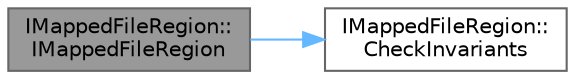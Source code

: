 digraph "IMappedFileRegion::IMappedFileRegion"
{
 // INTERACTIVE_SVG=YES
 // LATEX_PDF_SIZE
  bgcolor="transparent";
  edge [fontname=Helvetica,fontsize=10,labelfontname=Helvetica,labelfontsize=10];
  node [fontname=Helvetica,fontsize=10,shape=box,height=0.2,width=0.4];
  rankdir="LR";
  Node1 [id="Node000001",label="IMappedFileRegion::\lIMappedFileRegion",height=0.2,width=0.4,color="gray40", fillcolor="grey60", style="filled", fontcolor="black",tooltip=" "];
  Node1 -> Node2 [id="edge1_Node000001_Node000002",color="steelblue1",style="solid",tooltip=" "];
  Node2 [id="Node000002",label="IMappedFileRegion::\lCheckInvariants",height=0.2,width=0.4,color="grey40", fillcolor="white", style="filled",URL="$d4/daa/classIMappedFileRegion.html#a1aeef35fdc5af92b2d20fad771bf1f24",tooltip=" "];
}
